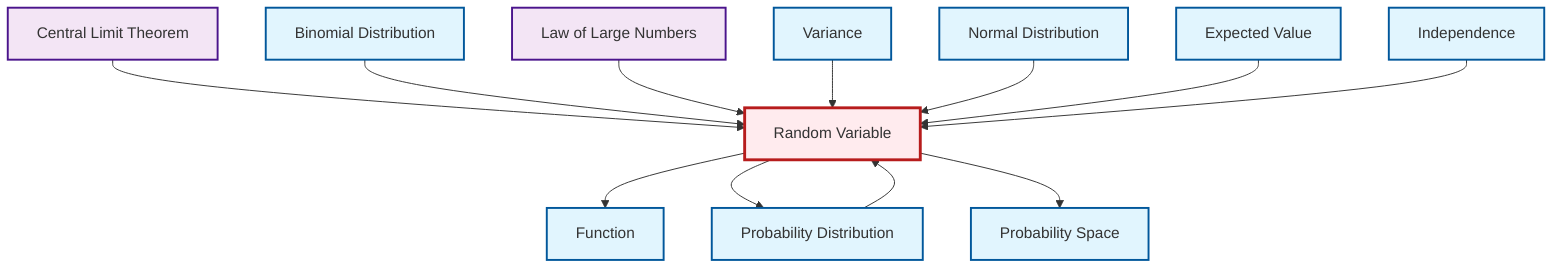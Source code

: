 graph TD
    classDef definition fill:#e1f5fe,stroke:#01579b,stroke-width:2px
    classDef theorem fill:#f3e5f5,stroke:#4a148c,stroke-width:2px
    classDef axiom fill:#fff3e0,stroke:#e65100,stroke-width:2px
    classDef example fill:#e8f5e9,stroke:#1b5e20,stroke-width:2px
    classDef current fill:#ffebee,stroke:#b71c1c,stroke-width:3px
    def-normal-distribution["Normal Distribution"]:::definition
    def-probability-space["Probability Space"]:::definition
    def-function["Function"]:::definition
    thm-law-of-large-numbers["Law of Large Numbers"]:::theorem
    def-independence["Independence"]:::definition
    thm-central-limit["Central Limit Theorem"]:::theorem
    def-random-variable["Random Variable"]:::definition
    def-probability-distribution["Probability Distribution"]:::definition
    def-variance["Variance"]:::definition
    def-binomial-distribution["Binomial Distribution"]:::definition
    def-expectation["Expected Value"]:::definition
    def-random-variable --> def-function
    thm-central-limit --> def-random-variable
    def-probability-distribution --> def-random-variable
    def-binomial-distribution --> def-random-variable
    thm-law-of-large-numbers --> def-random-variable
    def-random-variable --> def-probability-distribution
    def-variance --> def-random-variable
    def-normal-distribution --> def-random-variable
    def-random-variable --> def-probability-space
    def-expectation --> def-random-variable
    def-independence --> def-random-variable
    class def-random-variable current